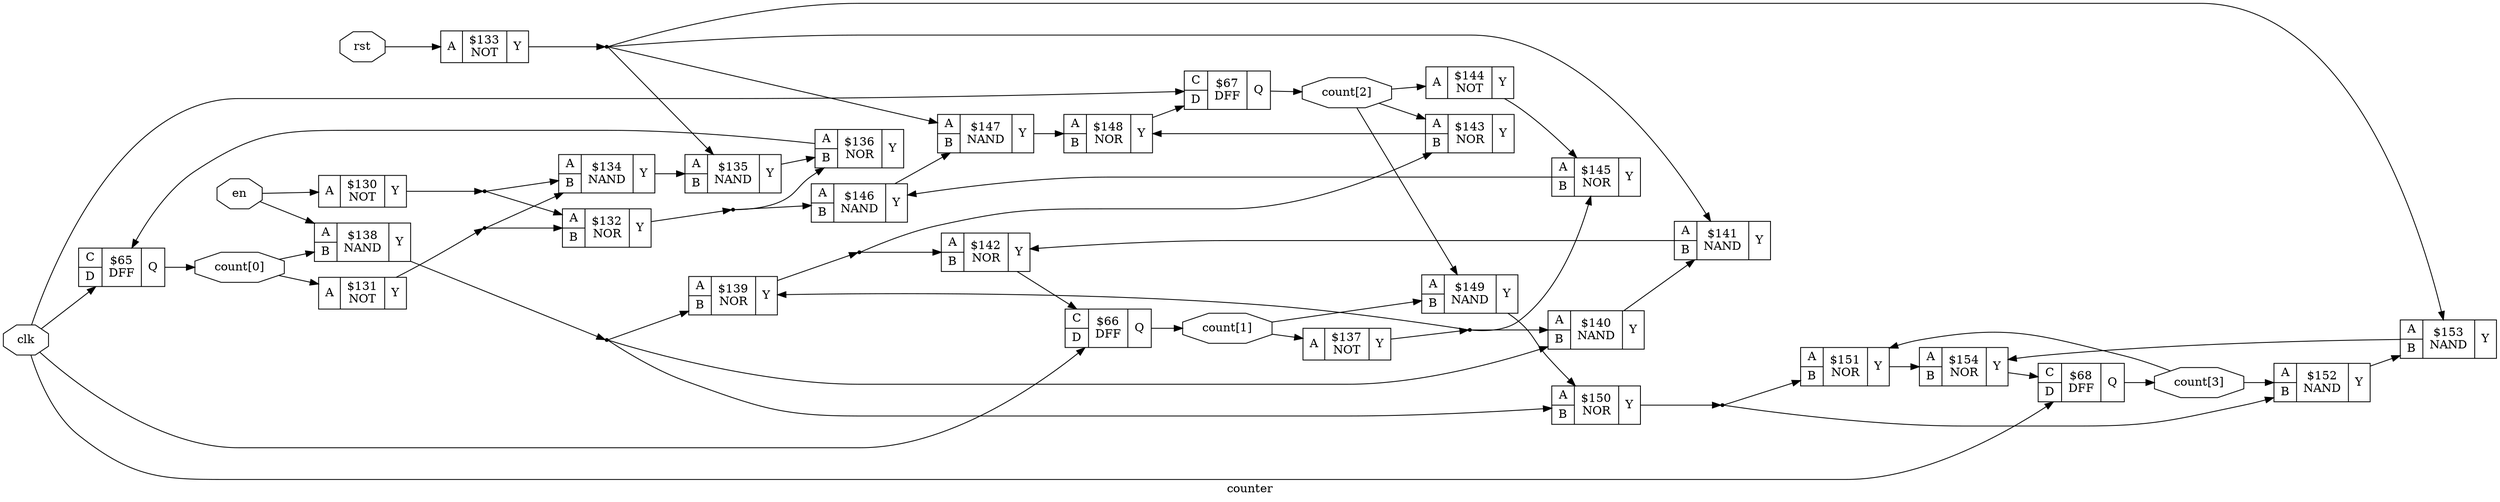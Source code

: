 digraph "counter" {
label="counter";
rankdir="LR";
remincross=true;
n27 [ shape=octagon, label="clk", color="black", fontcolor="black" ];
n28 [ shape=octagon, label="count[0]", color="black", fontcolor="black" ];
n29 [ shape=octagon, label="count[1]", color="black", fontcolor="black" ];
n30 [ shape=octagon, label="count[2]", color="black", fontcolor="black" ];
n31 [ shape=octagon, label="count[3]", color="black", fontcolor="black" ];
n32 [ shape=octagon, label="en", color="black", fontcolor="black" ];
n33 [ shape=octagon, label="rst", color="black", fontcolor="black" ];
c36 [ shape=record, label="{{<p34> A}|$130\nNOT|{<p35> Y}}" ];
c37 [ shape=record, label="{{<p34> A}|$131\nNOT|{<p35> Y}}" ];
c39 [ shape=record, label="{{<p34> A|<p38> B}|$132\nNOR|{<p35> Y}}" ];
c40 [ shape=record, label="{{<p34> A}|$133\nNOT|{<p35> Y}}" ];
c41 [ shape=record, label="{{<p34> A|<p38> B}|$134\nNAND|{<p35> Y}}" ];
c42 [ shape=record, label="{{<p34> A|<p38> B}|$135\nNAND|{<p35> Y}}" ];
c43 [ shape=record, label="{{<p34> A|<p38> B}|$136\nNOR|{<p35> Y}}" ];
c44 [ shape=record, label="{{<p34> A}|$137\nNOT|{<p35> Y}}" ];
c45 [ shape=record, label="{{<p34> A|<p38> B}|$138\nNAND|{<p35> Y}}" ];
c46 [ shape=record, label="{{<p34> A|<p38> B}|$139\nNOR|{<p35> Y}}" ];
c47 [ shape=record, label="{{<p34> A|<p38> B}|$140\nNAND|{<p35> Y}}" ];
c48 [ shape=record, label="{{<p34> A|<p38> B}|$141\nNAND|{<p35> Y}}" ];
c49 [ shape=record, label="{{<p34> A|<p38> B}|$142\nNOR|{<p35> Y}}" ];
c50 [ shape=record, label="{{<p34> A|<p38> B}|$143\nNOR|{<p35> Y}}" ];
c51 [ shape=record, label="{{<p34> A}|$144\nNOT|{<p35> Y}}" ];
c52 [ shape=record, label="{{<p34> A|<p38> B}|$145\nNOR|{<p35> Y}}" ];
c53 [ shape=record, label="{{<p34> A|<p38> B}|$146\nNAND|{<p35> Y}}" ];
c54 [ shape=record, label="{{<p34> A|<p38> B}|$147\nNAND|{<p35> Y}}" ];
c55 [ shape=record, label="{{<p34> A|<p38> B}|$148\nNOR|{<p35> Y}}" ];
c56 [ shape=record, label="{{<p34> A|<p38> B}|$149\nNAND|{<p35> Y}}" ];
c57 [ shape=record, label="{{<p34> A|<p38> B}|$150\nNOR|{<p35> Y}}" ];
c58 [ shape=record, label="{{<p34> A|<p38> B}|$151\nNOR|{<p35> Y}}" ];
c59 [ shape=record, label="{{<p34> A|<p38> B}|$152\nNAND|{<p35> Y}}" ];
c60 [ shape=record, label="{{<p34> A|<p38> B}|$153\nNAND|{<p35> Y}}" ];
c61 [ shape=record, label="{{<p34> A|<p38> B}|$154\nNOR|{<p35> Y}}" ];
c65 [ shape=record, label="{{<p62> C|<p63> D}|$65\nDFF|{<p64> Q}}" ];
c66 [ shape=record, label="{{<p62> C|<p63> D}|$66\nDFF|{<p64> Q}}" ];
c67 [ shape=record, label="{{<p62> C|<p63> D}|$67\nDFF|{<p64> Q}}" ];
c68 [ shape=record, label="{{<p62> C|<p63> D}|$68\nDFF|{<p64> Q}}" ];
c61 -> c68 [color="black", label=""];
c42 -> c43 [color="black", label=""];
n12 [ shape=point ];
c44 -> n12 [color="black", label=""];
n12 -> c46 [color="black", label=""];
n12 -> c47 [color="black", label=""];
n12 -> c52 [color="black", label=""];
n13 [ shape=point ];
c45 -> n13 [color="black", label=""];
n13 -> c46 [color="black", label=""];
n13 -> c47 [color="black", label=""];
n13 -> c57 [color="black", label=""];
n14 [ shape=point ];
c46 -> n14 [color="black", label=""];
n14 -> c49 [color="black", label=""];
n14 -> c50 [color="black", label=""];
c47 -> c48 [color="black", label=""];
c48 -> c49 [color="black", label=""];
c50 -> c55 [color="black", label=""];
c51 -> c52 [color="black", label=""];
c52 -> c53 [color="black", label=""];
n2 [ shape=point ];
c36 -> n2 [color="black", label=""];
n2 -> c39 [color="black", label=""];
n2 -> c41 [color="black", label=""];
c53 -> c54 [color="black", label=""];
c54 -> c55 [color="black", label=""];
c56 -> c57 [color="black", label=""];
n23 [ shape=point ];
c57 -> n23 [color="black", label=""];
n23 -> c58 [color="black", label=""];
n23 -> c59 [color="black", label=""];
c58 -> c61 [color="black", label=""];
c59 -> c60 [color="black", label=""];
c60 -> c61 [color="black", label=""];
n27 -> c65 [color="black", label=""];
n27 -> c66 [color="black", label=""];
n27 -> c67 [color="black", label=""];
n27 -> c68 [color="black", label=""];
c65 -> n28 [color="black", label=""];
n28 -> c37 [color="black", label=""];
n28 -> c45 [color="black", label=""];
c66 -> n29 [color="black", label=""];
n29 -> c44 [color="black", label=""];
n29 -> c56 [color="black", label=""];
n3 [ shape=point ];
c37 -> n3 [color="black", label=""];
n3 -> c39 [color="black", label=""];
n3 -> c41 [color="black", label=""];
c67 -> n30 [color="black", label=""];
n30 -> c50 [color="black", label=""];
n30 -> c51 [color="black", label=""];
n30 -> c56 [color="black", label=""];
c68 -> n31 [color="black", label=""];
n31 -> c58 [color="black", label=""];
n31 -> c59 [color="black", label=""];
n32 -> c36 [color="black", label=""];
n32 -> c45 [color="black", label=""];
n33 -> c40 [color="black", label=""];
c43 -> c65 [color="black", label=""];
n5 [ shape=point ];
c39 -> n5 [color="black", label=""];
n5 -> c43 [color="black", label=""];
n5 -> c53 [color="black", label=""];
c49 -> c66 [color="black", label=""];
n7 [ shape=point ];
c40 -> n7 [color="black", label=""];
n7 -> c42 [color="black", label=""];
n7 -> c48 [color="black", label=""];
n7 -> c54 [color="black", label=""];
n7 -> c60 [color="black", label=""];
c55 -> c67 [color="black", label=""];
c41 -> c42 [color="black", label=""];
}

